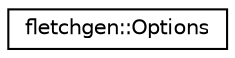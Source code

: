 digraph "Graphical Class Hierarchy"
{
 // LATEX_PDF_SIZE
  edge [fontname="Helvetica",fontsize="10",labelfontname="Helvetica",labelfontsize="10"];
  node [fontname="Helvetica",fontsize="10",shape=record];
  rankdir="LR";
  Node0 [label="fletchgen::Options",height=0.2,width=0.4,color="black", fillcolor="white", style="filled",URL="$structfletchgen_1_1_options.html",tooltip="Fletcher program options."];
}
